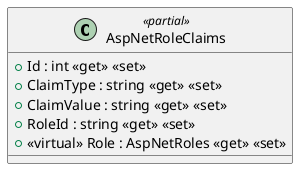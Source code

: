 @startuml
class AspNetRoleClaims <<partial>> {
    + Id : int <<get>> <<set>>
    + ClaimType : string <<get>> <<set>>
    + ClaimValue : string <<get>> <<set>>
    + RoleId : string <<get>> <<set>>
    + <<virtual>> Role : AspNetRoles <<get>> <<set>>
}
@enduml
